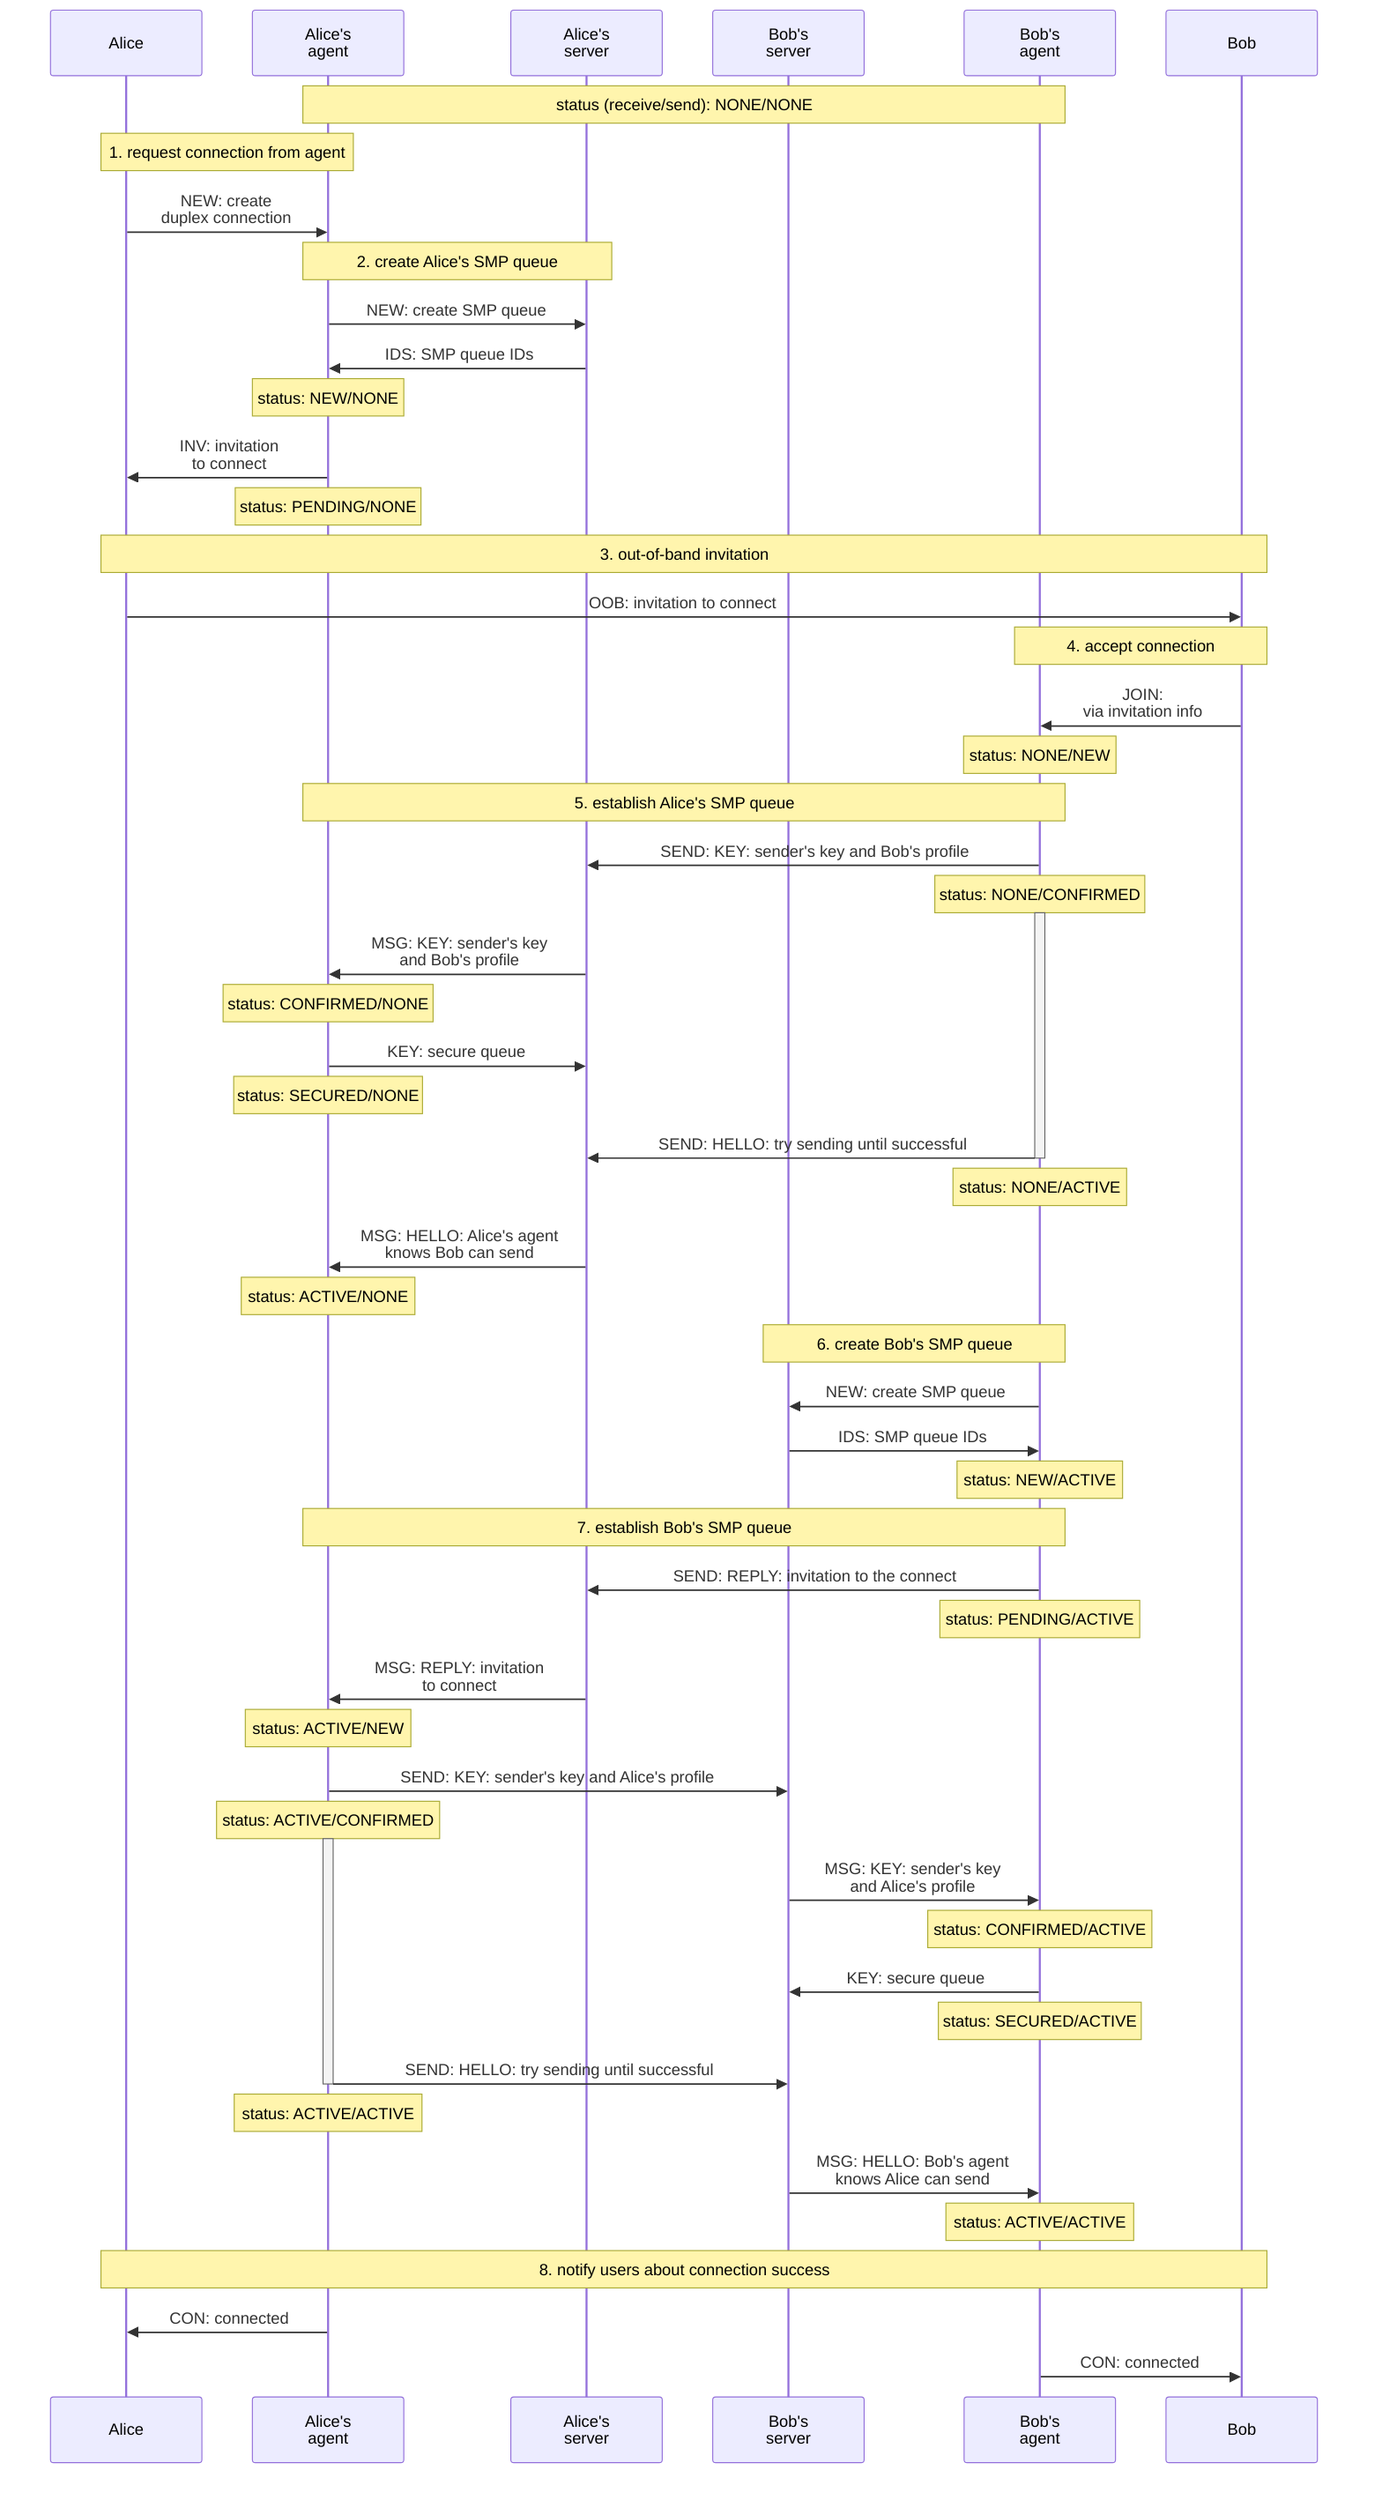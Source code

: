 sequenceDiagram
  participant A as Alice
  participant AA as Alice's<br>agent
  participant AS as Alice's<br>server
  participant BS as Bob's<br>server
  participant BA as Bob's<br>agent
  participant B as Bob

  note over AA, BA: status (receive/send): NONE/NONE

  note over A, AA: 1. request connection from agent
  A ->> AA: NEW: create<br>duplex connection
 
  note over AA, AS: 2. create Alice's SMP queue
  AA ->> AS: NEW: create SMP queue
  AS ->> AA: IDS: SMP queue IDs
  note over AA: status: NEW/NONE

  AA ->> A: INV: invitation<br>to connect
  note over AA: status: PENDING/NONE

  note over A, B: 3. out-of-band invitation
  A ->> B: OOB: invitation to connect

  note over BA, B: 4. accept connection
  B ->> BA: JOIN:<br>via invitation info
  note over BA: status: NONE/NEW

  note over BA, AA: 5. establish Alice's SMP queue
  BA ->> AS: SEND: KEY: sender's key and Bob's profile
  note over BA: status: NONE/CONFIRMED
  activate BA
  AS ->> AA: MSG: KEY: sender's key<br>and Bob's profile
  note over AA: status: CONFIRMED/NONE
  AA ->> AS: KEY: secure queue
  note over AA: status: SECURED/NONE

  BA ->> AS: SEND: HELLO: try sending until successful
  deactivate BA
  note over BA: status: NONE/ACTIVE
  AS ->> AA: MSG: HELLO: Alice's agent<br>knows Bob can send
  note over AA: status: ACTIVE/NONE

  note over BA, BS: 6. create Bob's SMP queue
  BA ->> BS: NEW: create SMP queue
  BS ->> BA: IDS: SMP queue IDs
  note over BA: status: NEW/ACTIVE

  note over AA, BA: 7. establish Bob's SMP queue
  BA ->> AS: SEND: REPLY: invitation to the connect
  note over BA: status: PENDING/ACTIVE
  AS ->> AA: MSG: REPLY: invitation<br>to connect
  note over AA: status: ACTIVE/NEW

  AA ->> BS: SEND: KEY: sender's key and Alice's profile
  note over AA: status: ACTIVE/CONFIRMED
  activate AA
  BS ->> BA: MSG: KEY: sender's key<br>and Alice's profile
  note over BA: status: CONFIRMED/ACTIVE
  BA ->> BS: KEY: secure queue
  note over BA: status: SECURED/ACTIVE

  AA ->> BS: SEND: HELLO: try sending until successful
  deactivate AA
  note over AA: status: ACTIVE/ACTIVE
  BS ->> BA: MSG: HELLO: Bob's agent<br>knows Alice can send
  note over BA: status: ACTIVE/ACTIVE

  note over A, B: 8. notify users about connection success
  AA ->> A: CON: connected
  BA ->> B: CON: connected
